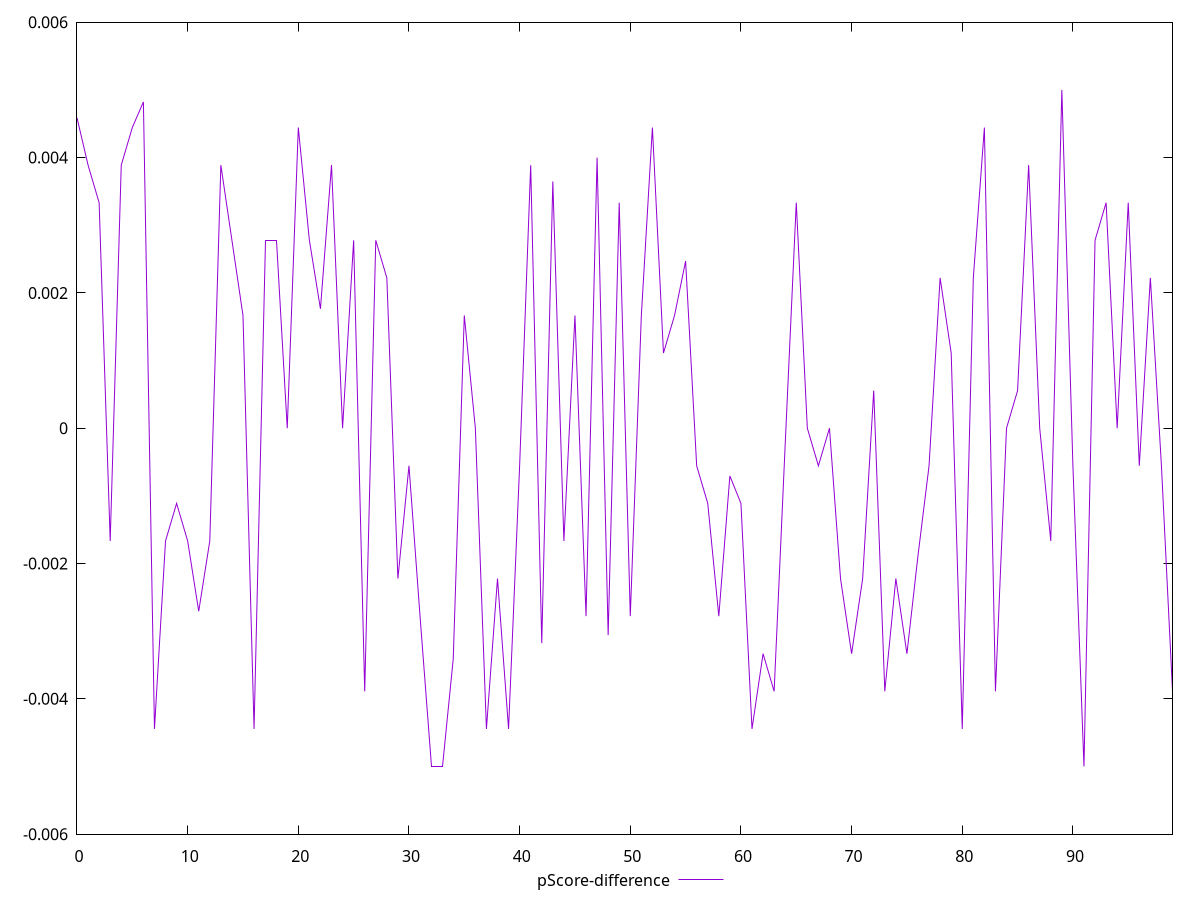 reset

$pScoreDifference <<EOF
0 0.004588235294117671
1 0.0038888888888888307
2 0.0033333333333332993
3 -0.0016666666666665941
4 0.0038888888888889417
5 0.004444444444444473
6 0.0048235294117647265
7 -0.004444444444444473
8 -0.0016666666666665941
9 -0.0011111111111111738
10 -0.0016666666666667052
11 -0.002705882352941169
12 -0.0016666666666667052
13 0.0038888888888889417
14 0.002777777777777768
15 0.0016666666666665941
16 -0.004444444444444362
17 0.002777777777777768
18 0.002777777777777768
19 0
20 0.004444444444444473
21 0.002777777777777768
22 0.001764705882352946
23 0.0038888888888889417
24 0
25 0.002777777777777768
26 -0.0038888888888888307
27 0.002777777777777768
28 0.0022222222222222365
29 -0.0022222222222222365
30 -0.0005555555555556424
31 -0.002777777777777768
32 -0.0050000000000000044
33 -0.0050000000000000044
34 -0.0034117647058823364
35 0.0016666666666667052
36 0
37 -0.004444444444444473
38 -0.0022222222222222365
39 -0.004444444444444473
40 -0.0005555555555555314
41 0.0038888888888889417
42 -0.0031764705882352806
43 0.0036470588235294477
44 -0.0016666666666665941
45 0.0016666666666667052
46 -0.002777777777777768
47 0.0040000000000000036
48 -0.0030588235294117805
49 0.0033333333333332993
50 -0.002777777777777768
51 0.0016666666666665941
52 0.004444444444444362
53 0.0011111111111111738
54 0.0016666666666665941
55 0.0024705882352941133
56 -0.0005555555555555314
57 -0.0011111111111110628
58 -0.002777777777777768
59 -0.0007058823529411673
60 -0.0011111111111111738
61 -0.004444444444444473
62 -0.0033333333333332993
63 -0.0038888888888889417
64 -0.00023529411764705577
65 0.0033333333333332993
66 0
67 -0.0005555555555555314
68 0
69 -0.0022222222222222365
70 -0.0033333333333334103
71 -0.0022222222222222365
72 0.0005555555555555314
73 -0.0038888888888889417
74 -0.0022222222222222365
75 -0.0033333333333332993
76 -0.0018823529411764461
77 -0.0005555555555556424
78 0.0022222222222222365
79 0.0011111111111110628
80 -0.004444444444444473
81 0.0022222222222222365
82 0.004444444444444473
83 -0.0038888888888889417
84 0
85 0.0005555555555555314
86 0.0038888888888889417
87 0
88 -0.0016666666666665941
89 0.0050000000000000044
90 -0.0005555555555555314
91 -0.0050000000000000044
92 0.002777777777777879
93 0.0033333333333332993
94 0
95 0.0033333333333332993
96 -0.0005555555555555314
97 0.0022222222222221255
98 -0.0005555555555555314
99 -0.003882352941176448
EOF

set key outside below
set xrange [0:99]
set yrange [-0.0060000000000000045:0.0060000000000000045]
set trange [-0.0060000000000000045:0.0060000000000000045]
set terminal svg size 640, 500 enhanced background rgb 'white'
set output "report_00015_2021-02-09T16-11-33.973Z/render-blocking-resources/samples/pages+cached+noadtech+nomedia/pScore-difference/values.svg"

plot $pScoreDifference title "pScore-difference" with line

reset
